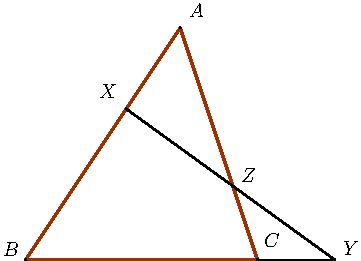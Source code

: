  /* Geogebra to Asymptote conversion, documentation at artofproblemsolving.com/Wiki go to User:Azjps/geogebra */
import graph; size(6cm); 
real labelscalefactor = 0.5; /* changes label-to-point distance */
pen dps = linewidth(0.7) + fontsize(10); defaultpen(dps); /* default pen style */ 
pen dotstyle = black; /* point style */ 
real xmin = -4.841322354473427, xmax = 14.140303992278923, ymin = -6.345382239460461, ymax = 11.635223016368561;  /* image dimensions */
pen zzttqq = rgb(0.6,0.2,0); 

draw((3,3)--(1,0)--(4,0)--cycle, linewidth(1.2) + zzttqq); 
 /* draw figures */
draw((3,3)--(1,0), linewidth(1.2) + zzttqq); 
draw((1,0)--(4,0), linewidth(1.2) + zzttqq); 
draw((4,0)--(3,3), linewidth(1.2) + zzttqq); 
draw((4,0)--(5,0), linewidth(0.8)); 
draw((2.3013955527517043,1.9520933291275566)--(5,0), linewidth(0.8)); 
 /* dots and labels */
dot((3,3),linewidth(1pt) + dotstyle); 
label("$A$", (3.0912976113335247,3.1171001483235097), NE * labelscalefactor); 
dot((1,0),linewidth(1pt) + dotstyle); 
label("$B$", (0.673737240801882,0.0196009235798544), NE * labelscalefactor); 
dot((4,0),linewidth(1pt) + dotstyle); 
label("$C$", (4.054544321467226,0.1329240659485247), NE * labelscalefactor); 
dot((5,0),linewidth(1pt) + dotstyle); 
label("$Y$", (5.074452602785263,0.03848811397463278), NE * labelscalefactor); 
dot((2.3013955527517043,1.9520933291275566),linewidth(1pt) + dotstyle); 
label("$X$", (1.9202918068572603,2.05941748621592), NE * labelscalefactor); 
dot((3.6822619967839434,0.9532140096481695),linewidth(1pt) + dotstyle); 
label("$Z$", (3.7523492751507708,0.982847633713552), NE * labelscalefactor); 
clip((xmin,ymin)--(xmin,ymax)--(xmax,ymax)--(xmax,ymin)--cycle); 
 /* end of picture */